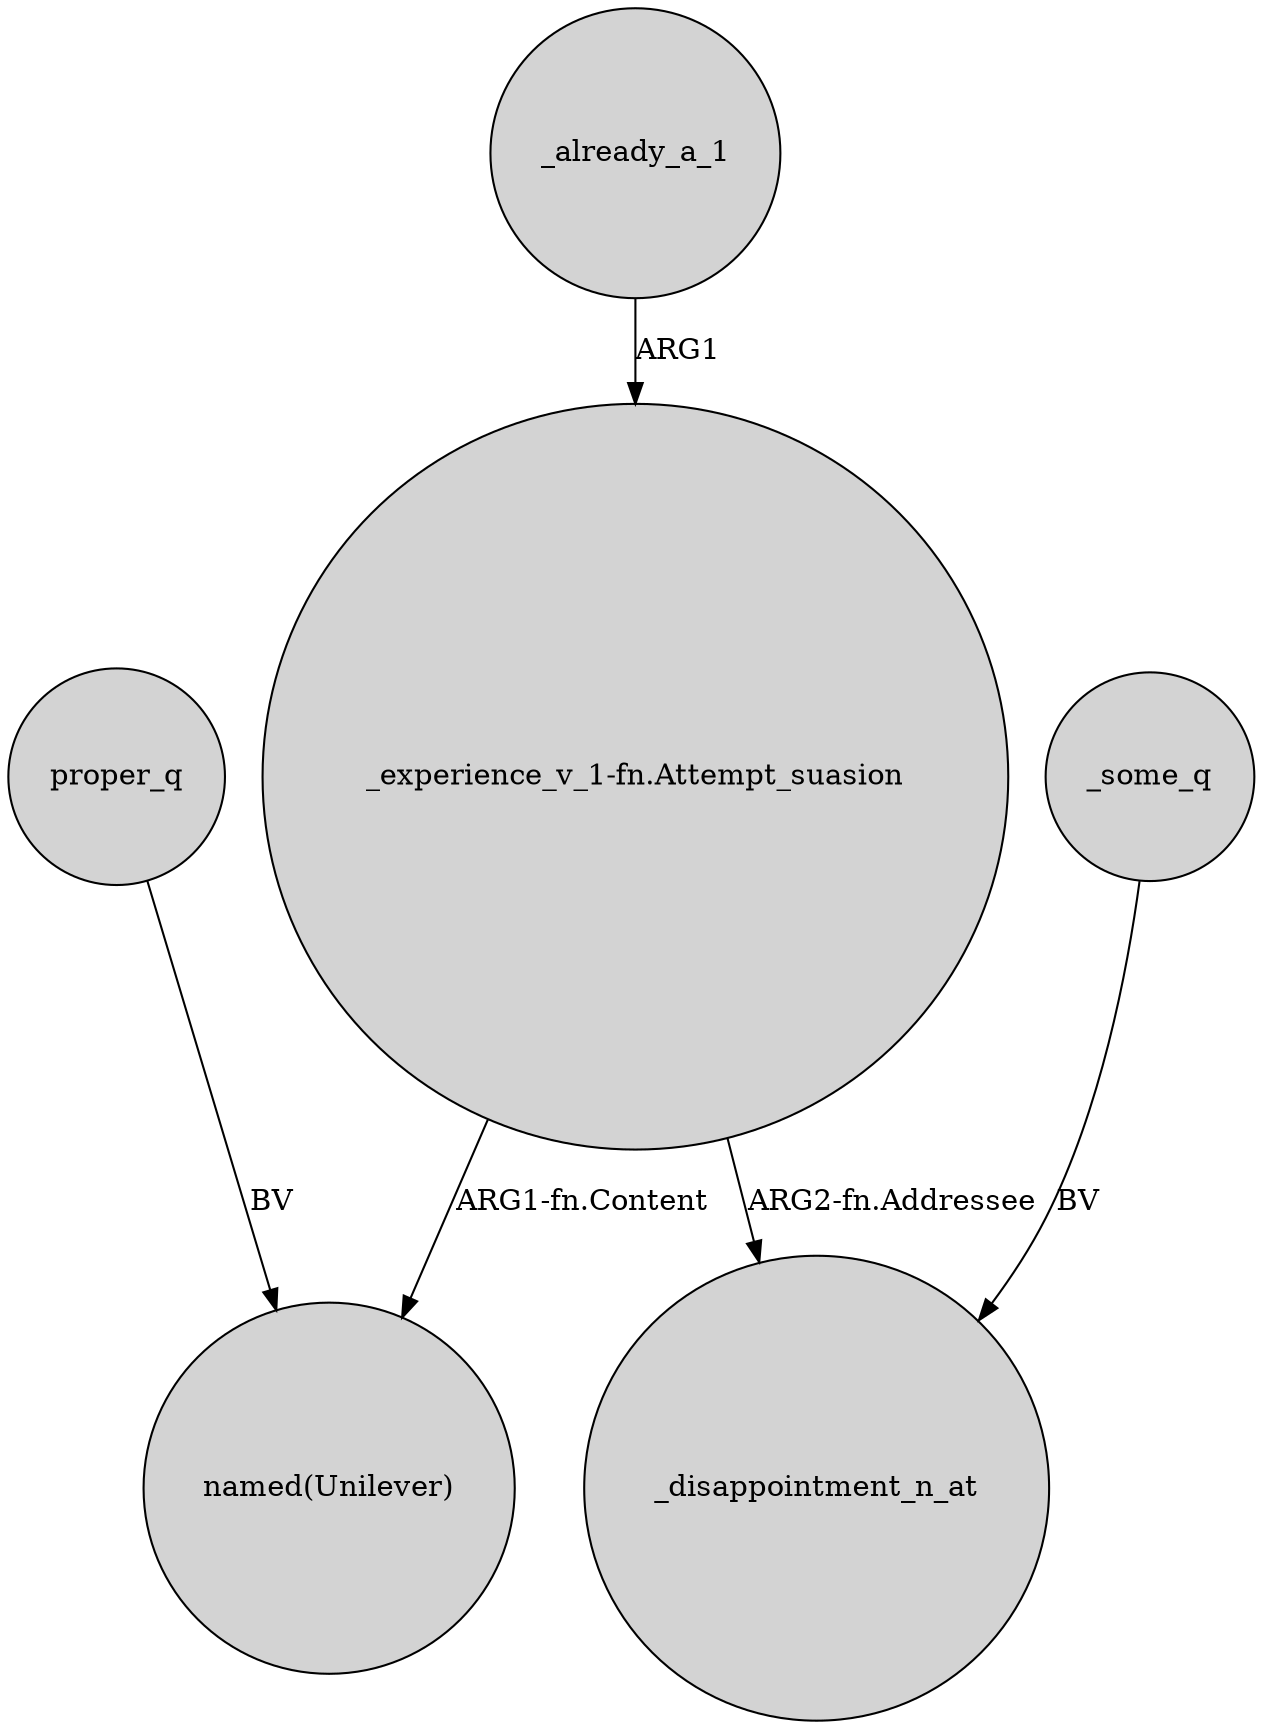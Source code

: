 digraph {
	node [shape=circle style=filled]
	"_experience_v_1-fn.Attempt_suasion" -> "named(Unilever)" [label="ARG1-fn.Content"]
	_already_a_1 -> "_experience_v_1-fn.Attempt_suasion" [label=ARG1]
	"_experience_v_1-fn.Attempt_suasion" -> _disappointment_n_at [label="ARG2-fn.Addressee"]
	proper_q -> "named(Unilever)" [label=BV]
	_some_q -> _disappointment_n_at [label=BV]
}
